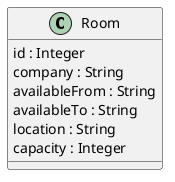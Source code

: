 @startuml
class Room {
    id : Integer
    company : String
    availableFrom : String
    availableTo : String
    location : String
    capacity : Integer
}
@enduml